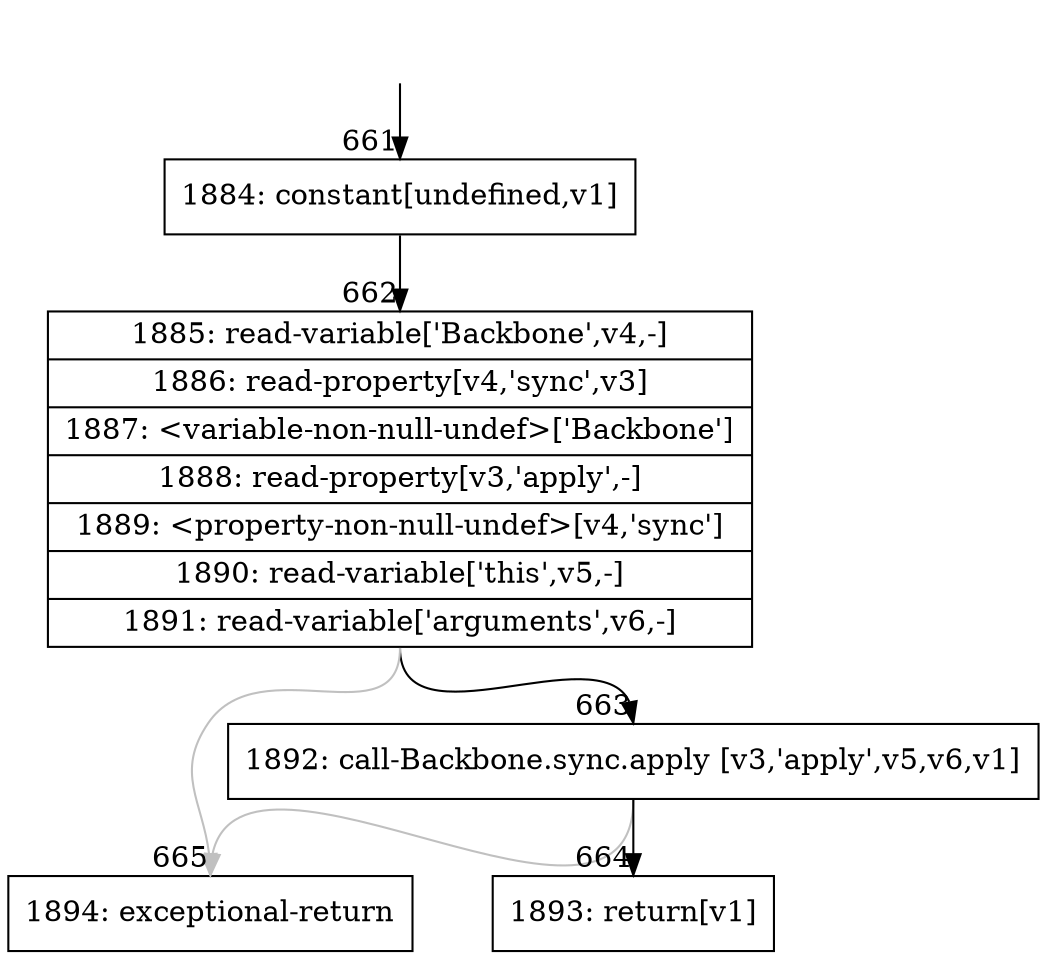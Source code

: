 digraph {
rankdir="TD"
BB_entry48[shape=none,label=""];
BB_entry48 -> BB661 [tailport=s, headport=n, headlabel="    661"]
BB661 [shape=record label="{1884: constant[undefined,v1]}" ] 
BB661 -> BB662 [tailport=s, headport=n, headlabel="      662"]
BB662 [shape=record label="{1885: read-variable['Backbone',v4,-]|1886: read-property[v4,'sync',v3]|1887: \<variable-non-null-undef\>['Backbone']|1888: read-property[v3,'apply',-]|1889: \<property-non-null-undef\>[v4,'sync']|1890: read-variable['this',v5,-]|1891: read-variable['arguments',v6,-]}" ] 
BB662 -> BB663 [tailport=s, headport=n, headlabel="      663"]
BB662 -> BB665 [tailport=s, headport=n, color=gray, headlabel="      665"]
BB663 [shape=record label="{1892: call-Backbone.sync.apply [v3,'apply',v5,v6,v1]}" ] 
BB663 -> BB664 [tailport=s, headport=n, headlabel="      664"]
BB663 -> BB665 [tailport=s, headport=n, color=gray]
BB664 [shape=record label="{1893: return[v1]}" ] 
BB665 [shape=record label="{1894: exceptional-return}" ] 
//#$~ 633
}
